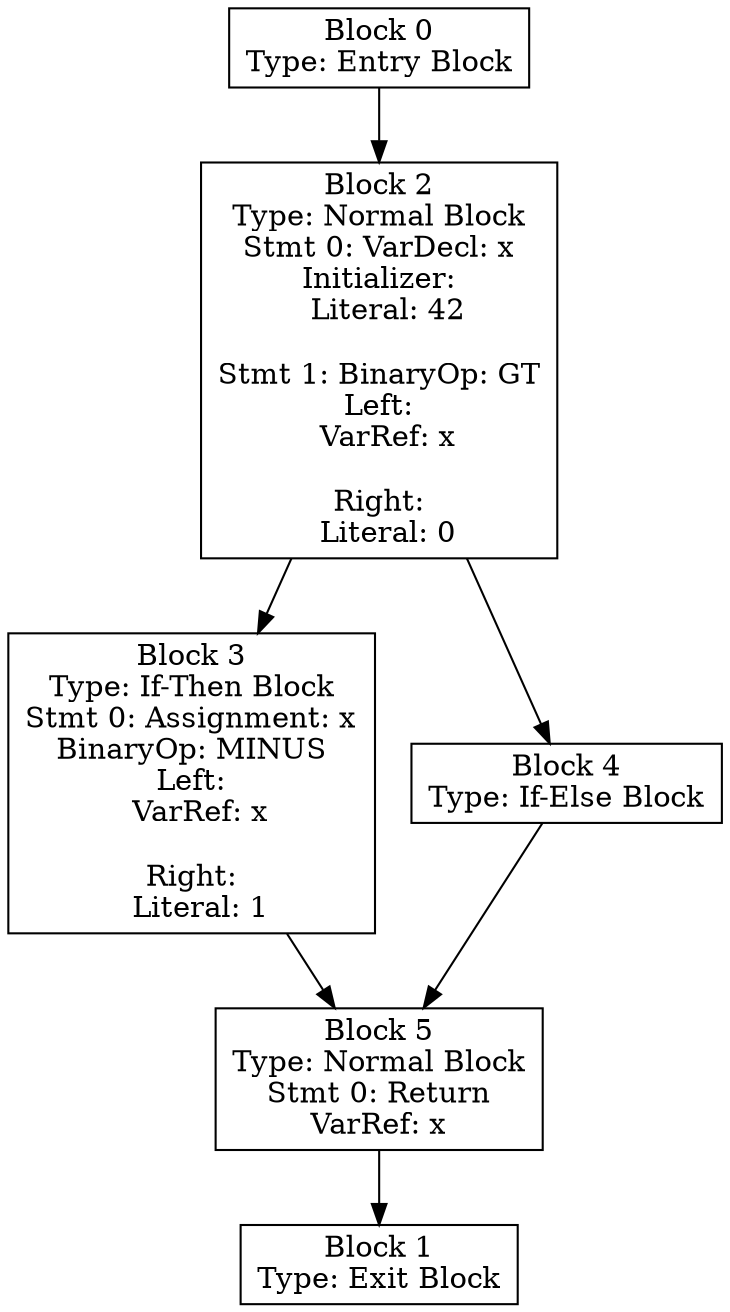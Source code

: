 digraph CFG {
  node [shape=box];
  Block0 [label="Block 0\nType: Entry Block"];
  Block1 [label="Block 1\nType: Exit Block"];
  Block2 [label="Block 2\nType: Normal Block\nStmt 0: VarDecl: x
Initializer:
  Literal: 42
\nStmt 1: BinaryOp: GT
Left:
  VarRef: x

Right:
  Literal: 0
"];
  Block3 [label="Block 3\nType: If-Then Block\nStmt 0: Assignment: x
BinaryOp: MINUS
Left:
  VarRef: x

Right:
  Literal: 1
"];
  Block4 [label="Block 4\nType: If-Else Block"];
  Block5 [label="Block 5\nType: Normal Block\nStmt 0: Return
VarRef: x
"];
  Block0 -> Block2;
  Block2 -> Block3;
  Block2 -> Block4;
  Block3 -> Block5;
  Block4 -> Block5;
  Block5 -> Block1;
}
